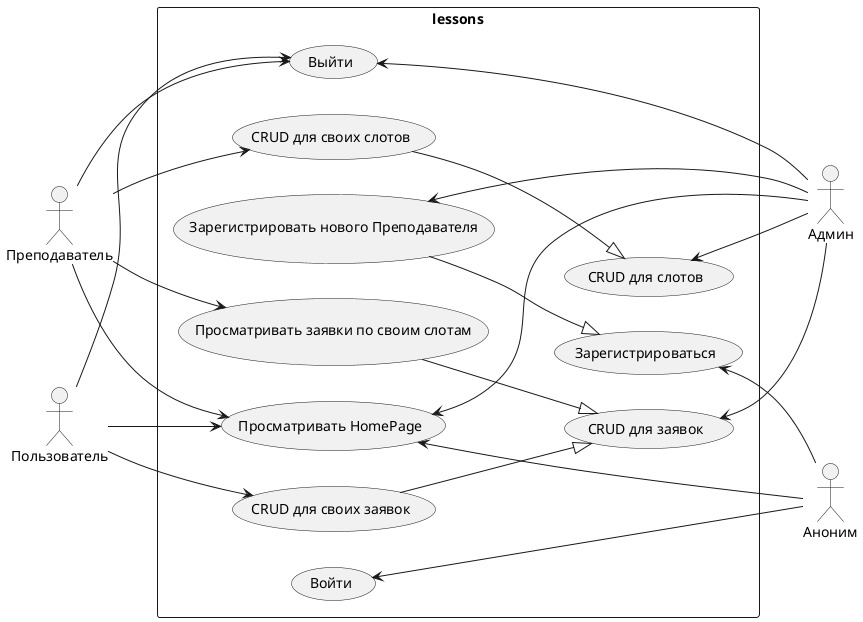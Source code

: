 @startuml

actor Пользователь
actor Преподаватель
actor Админ
actor Аноним
left to right direction
rectangle lessons {
    Аноним -up-> (Зарегистрироваться)
    Аноним -up-> (Войти)
    Аноним -up-> (Просматривать HomePage)

    Пользователь --> (CRUD для своих заявок)
    Пользователь --> (Просматривать HomePage)
    Пользователь --> (Выйти)

    Преподаватель -right->(Просматривать HomePage)
    Преподаватель -right-> (Выйти)
    Преподаватель -right->(CRUD для своих слотов)
    Преподаватель -->(Просматривать заявки по своим слотам)

    Админ -up-> (Просматривать HomePage)
    Админ -up-> (Выйти)
    Админ -up-> (CRUD для заявок)
    Админ -up-> (CRUD для слотов)
    Админ -up-> (Зарегистрировать нового Преподавателя)
}
(CRUD для своих заявок) --|> (CRUD для заявок)
(CRUD для своих слотов) --|>  (CRUD для слотов)
(Зарегистрировать нового Преподавателя)--|>(Зарегистрироваться)
(Просматривать заявки по своим слотам)  --|> (CRUD для заявок)

@enduml

